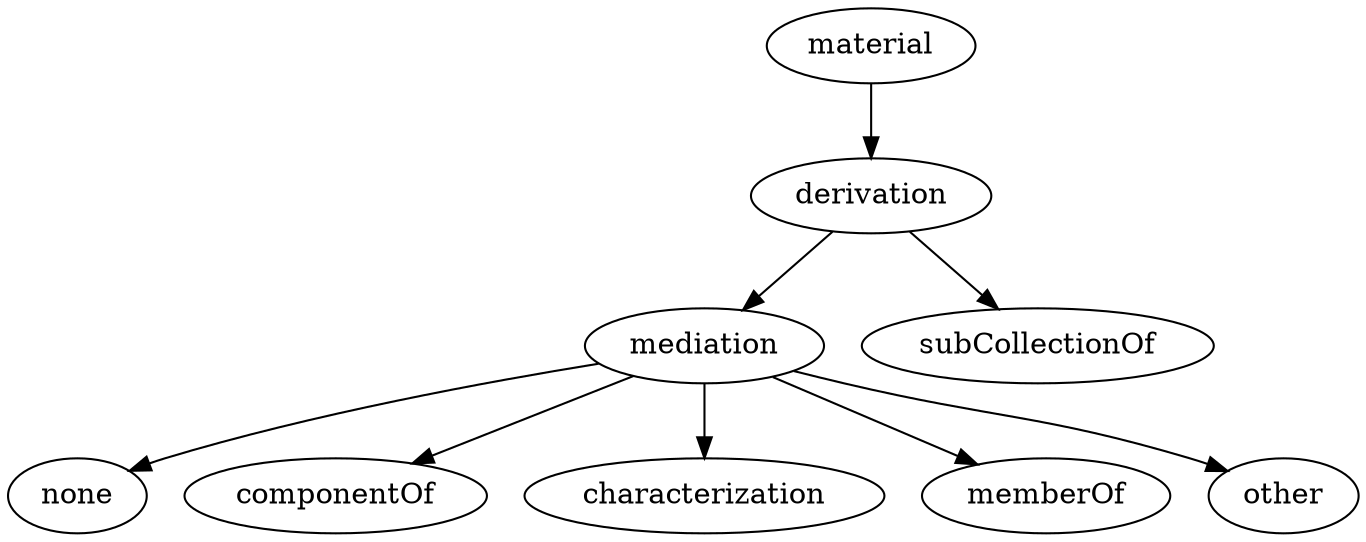strict digraph  {
material;
derivation;
mediation;
subCollectionOf;
none;
componentOf;
characterization;
memberOf;
other;
material -> derivation;
derivation -> mediation;
derivation -> subCollectionOf;
mediation -> none;
mediation -> componentOf;
mediation -> characterization;
mediation -> memberOf;
mediation -> other;
}
